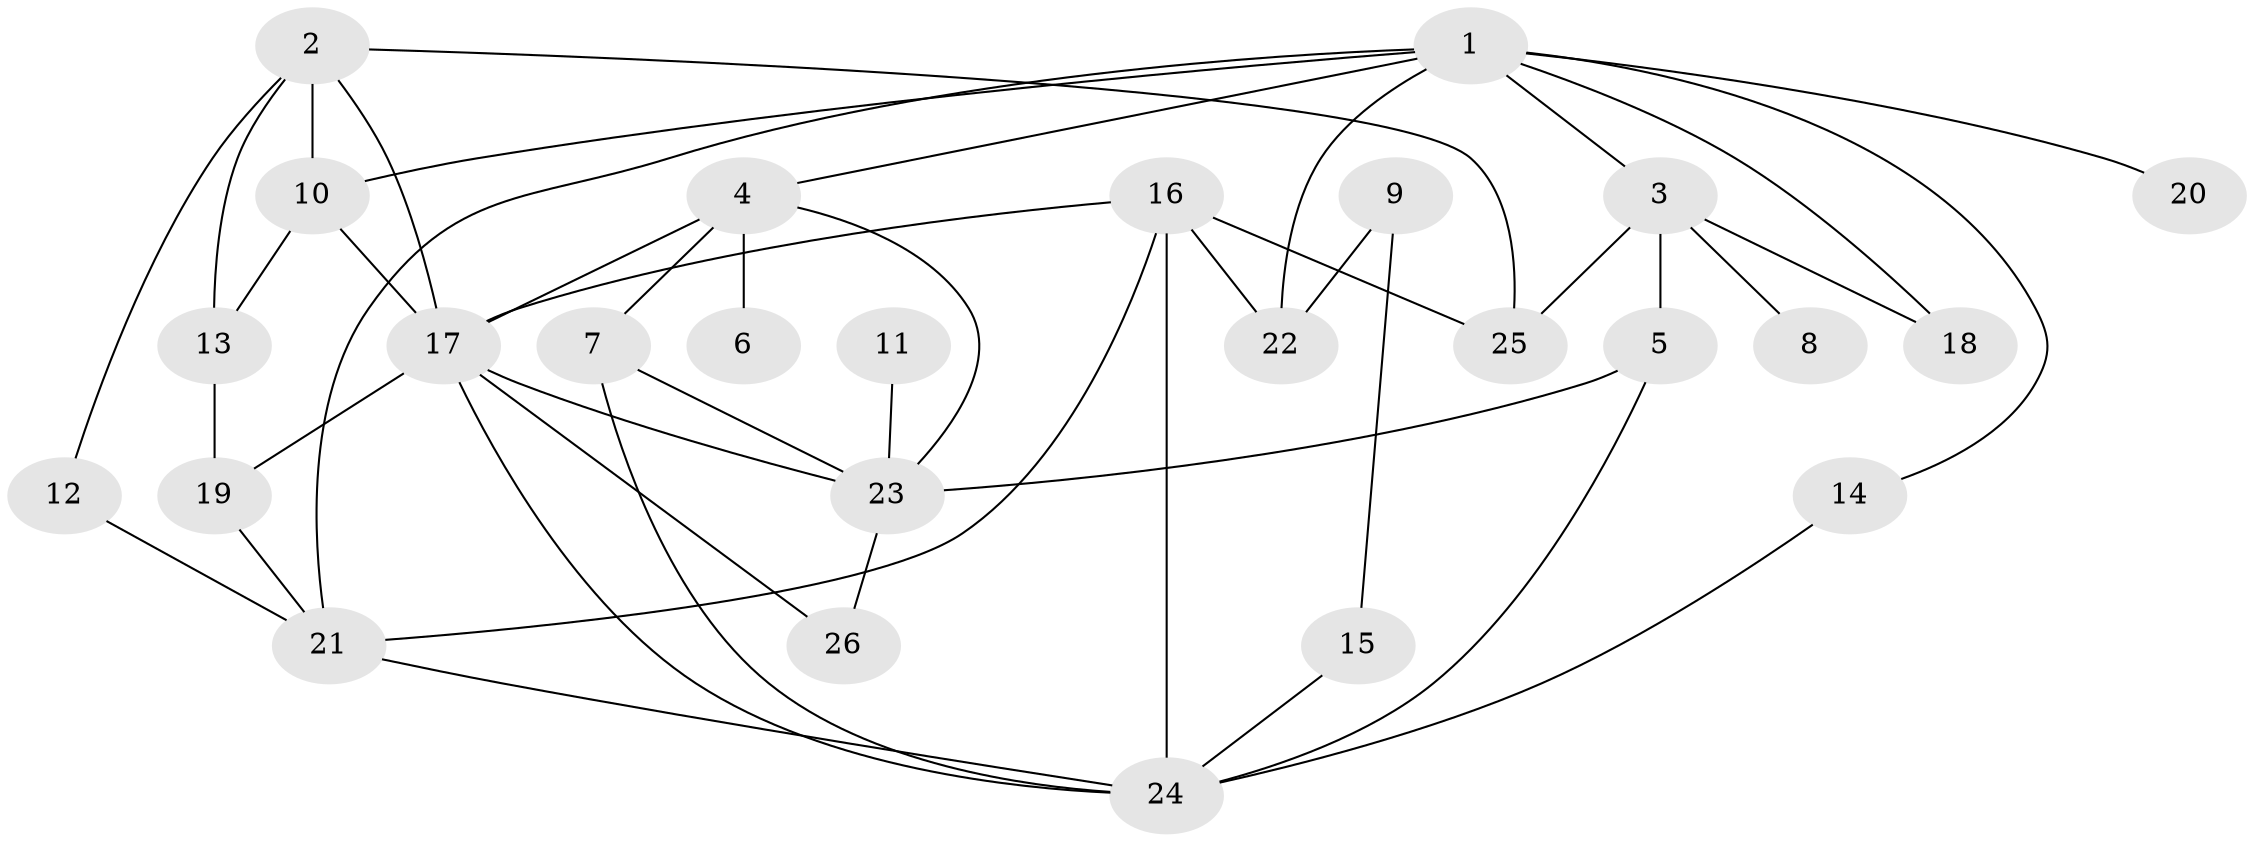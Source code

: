 // original degree distribution, {4: 0.11764705882352941, 5: 0.17647058823529413, 3: 0.23529411764705882, 2: 0.19607843137254902, 6: 0.0196078431372549, 1: 0.2549019607843137}
// Generated by graph-tools (version 1.1) at 2025/49/03/09/25 03:49:18]
// undirected, 26 vertices, 46 edges
graph export_dot {
graph [start="1"]
  node [color=gray90,style=filled];
  1;
  2;
  3;
  4;
  5;
  6;
  7;
  8;
  9;
  10;
  11;
  12;
  13;
  14;
  15;
  16;
  17;
  18;
  19;
  20;
  21;
  22;
  23;
  24;
  25;
  26;
  1 -- 3 [weight=1.0];
  1 -- 4 [weight=1.0];
  1 -- 10 [weight=1.0];
  1 -- 14 [weight=1.0];
  1 -- 18 [weight=1.0];
  1 -- 20 [weight=1.0];
  1 -- 21 [weight=1.0];
  1 -- 22 [weight=1.0];
  2 -- 10 [weight=1.0];
  2 -- 12 [weight=1.0];
  2 -- 13 [weight=1.0];
  2 -- 17 [weight=1.0];
  2 -- 25 [weight=1.0];
  3 -- 5 [weight=1.0];
  3 -- 8 [weight=1.0];
  3 -- 18 [weight=1.0];
  3 -- 25 [weight=1.0];
  4 -- 6 [weight=1.0];
  4 -- 7 [weight=1.0];
  4 -- 17 [weight=1.0];
  4 -- 23 [weight=1.0];
  5 -- 23 [weight=1.0];
  5 -- 24 [weight=1.0];
  7 -- 23 [weight=1.0];
  7 -- 24 [weight=1.0];
  9 -- 15 [weight=1.0];
  9 -- 22 [weight=1.0];
  10 -- 13 [weight=1.0];
  10 -- 17 [weight=1.0];
  11 -- 23 [weight=1.0];
  12 -- 21 [weight=1.0];
  13 -- 19 [weight=1.0];
  14 -- 24 [weight=1.0];
  15 -- 24 [weight=1.0];
  16 -- 17 [weight=1.0];
  16 -- 21 [weight=1.0];
  16 -- 22 [weight=1.0];
  16 -- 24 [weight=1.0];
  16 -- 25 [weight=1.0];
  17 -- 19 [weight=1.0];
  17 -- 23 [weight=1.0];
  17 -- 24 [weight=1.0];
  17 -- 26 [weight=1.0];
  19 -- 21 [weight=1.0];
  21 -- 24 [weight=1.0];
  23 -- 26 [weight=1.0];
}
